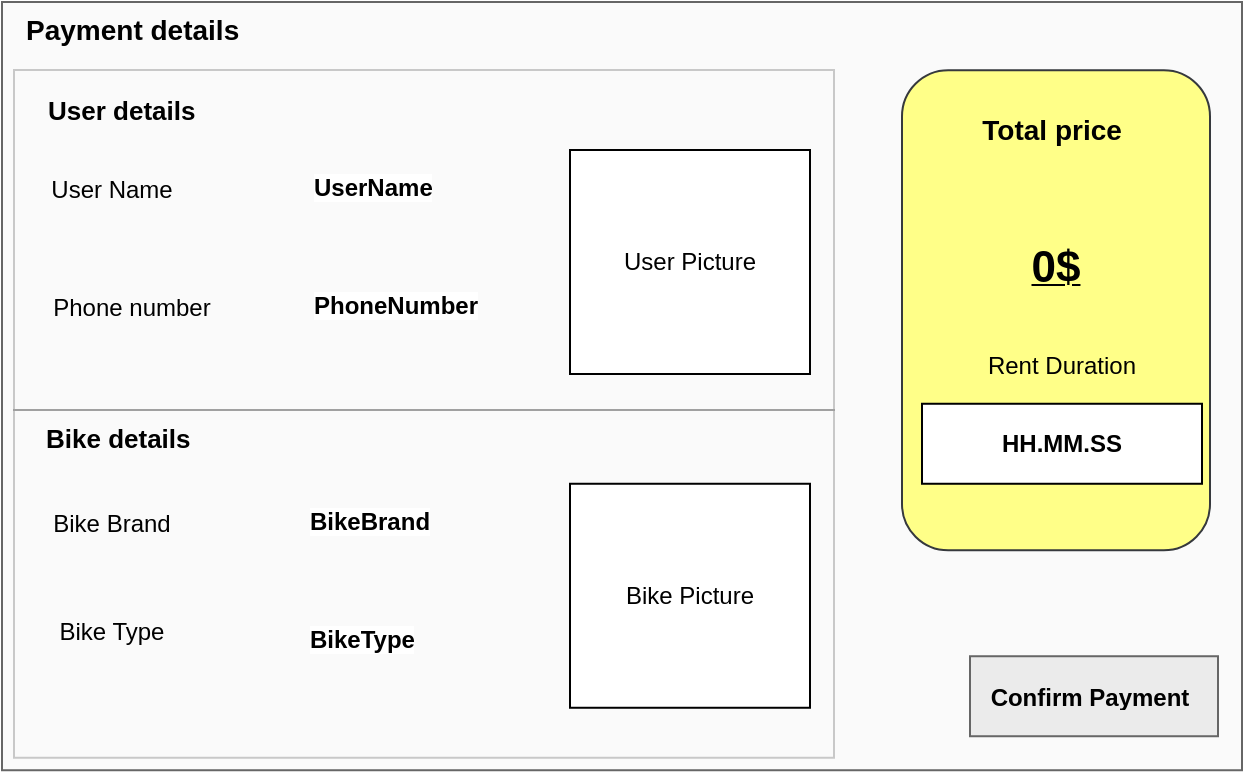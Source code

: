 <mxfile version="14.1.8" type="device"><diagram id="Gv1o1zdJOB7nroL8yR3D" name="Page-1"><mxGraphModel dx="1316" dy="550" grid="1" gridSize="10" guides="1" tooltips="1" connect="1" arrows="1" fold="1" page="1" pageScale="1" pageWidth="827" pageHeight="1169" math="0" shadow="0"><root><mxCell id="0"/><mxCell id="1" parent="0"/><mxCell id="jDpUGqkt-yowUjJ5Hfgh-24" value="" style="group" vertex="1" connectable="0" parent="1"><mxGeometry x="20" y="110" width="620" height="384.12" as="geometry"/></mxCell><mxCell id="jDpUGqkt-yowUjJ5Hfgh-1" value="" style="rounded=0;whiteSpace=wrap;html=1;strokeColor=#666666;fontColor=#333333;fillColor=#FAFAFA;" vertex="1" parent="jDpUGqkt-yowUjJ5Hfgh-24"><mxGeometry width="620" height="384.12" as="geometry"/></mxCell><mxCell id="jDpUGqkt-yowUjJ5Hfgh-2" value="" style="rounded=0;whiteSpace=wrap;html=1;strokeWidth=1;movable=1;resizable=1;rotatable=1;deletable=1;editable=1;connectable=1;fillColor=none;opacity=20;" vertex="1" parent="jDpUGqkt-yowUjJ5Hfgh-24"><mxGeometry x="6" y="34" width="410" height="170" as="geometry"/></mxCell><mxCell id="jDpUGqkt-yowUjJ5Hfgh-3" value="&lt;b style=&quot;font-size: 14px;&quot;&gt;&lt;font style=&quot;font-size: 14px;&quot;&gt;Payment details&lt;/font&gt;&lt;/b&gt;" style="text;html=1;strokeColor=none;fillColor=none;align=left;verticalAlign=middle;whiteSpace=wrap;rounded=0;fontSize=14;" vertex="1" parent="jDpUGqkt-yowUjJ5Hfgh-24"><mxGeometry x="10" y="4" width="120" height="20" as="geometry"/></mxCell><mxCell id="jDpUGqkt-yowUjJ5Hfgh-4" value="" style="rounded=0;whiteSpace=wrap;html=1;strokeColor=#666666;fontColor=#333333;fillColor=#EBEBEB;" vertex="1" parent="jDpUGqkt-yowUjJ5Hfgh-24"><mxGeometry x="484" y="327.12" width="124" height="40" as="geometry"/></mxCell><mxCell id="jDpUGqkt-yowUjJ5Hfgh-5" value="&lt;h1&gt;&lt;font style=&quot;font-size: 12px&quot;&gt;Confirm Payment&lt;/font&gt;&lt;/h1&gt;" style="text;html=1;strokeColor=none;fillColor=none;spacing=5;spacingTop=-20;whiteSpace=wrap;overflow=hidden;rounded=0;align=center;" vertex="1" parent="jDpUGqkt-yowUjJ5Hfgh-24"><mxGeometry x="484" y="324.12" width="120" height="30" as="geometry"/></mxCell><mxCell id="jDpUGqkt-yowUjJ5Hfgh-6" value="Bike Brand" style="text;html=1;strokeColor=none;fillColor=none;align=center;verticalAlign=middle;whiteSpace=wrap;rounded=0;" vertex="1" parent="jDpUGqkt-yowUjJ5Hfgh-24"><mxGeometry x="10" y="250.88" width="90" height="20" as="geometry"/></mxCell><mxCell id="jDpUGqkt-yowUjJ5Hfgh-7" value="Bike Type" style="text;html=1;strokeColor=none;fillColor=none;align=center;verticalAlign=middle;whiteSpace=wrap;rounded=0;" vertex="1" parent="jDpUGqkt-yowUjJ5Hfgh-24"><mxGeometry x="10" y="304.88" width="90" height="20" as="geometry"/></mxCell><mxCell id="jDpUGqkt-yowUjJ5Hfgh-8" value="&lt;b style=&quot;font-size: 13px;&quot;&gt;&lt;font style=&quot;font-size: 13px;&quot;&gt;Bike details&lt;/font&gt;&lt;/b&gt;" style="text;html=1;strokeColor=none;fillColor=none;align=left;verticalAlign=middle;whiteSpace=wrap;rounded=0;fontSize=13;" vertex="1" parent="jDpUGqkt-yowUjJ5Hfgh-24"><mxGeometry x="20" y="208.0" width="90" height="20" as="geometry"/></mxCell><mxCell id="jDpUGqkt-yowUjJ5Hfgh-9" value="Bike Picture" style="rounded=0;whiteSpace=wrap;html=1;" vertex="1" parent="jDpUGqkt-yowUjJ5Hfgh-24"><mxGeometry x="284" y="240.88" width="120" height="112" as="geometry"/></mxCell><mxCell id="jDpUGqkt-yowUjJ5Hfgh-10" value="&lt;b style=&quot;color: rgb(0, 0, 0); font-family: helvetica; font-size: 12px; font-style: normal; letter-spacing: normal; text-align: center; text-indent: 0px; text-transform: none; word-spacing: 0px;&quot;&gt;BikeBrand&lt;/b&gt;" style="text;whiteSpace=wrap;html=1;labelBackgroundColor=#FFFFFF;" vertex="1" parent="jDpUGqkt-yowUjJ5Hfgh-24"><mxGeometry x="152" y="245.88" width="80" height="30" as="geometry"/></mxCell><mxCell id="jDpUGqkt-yowUjJ5Hfgh-11" value="&lt;b style=&quot;color: rgb(0 , 0 , 0) ; font-family: &amp;#34;helvetica&amp;#34; ; font-size: 12px ; font-style: normal ; letter-spacing: normal ; text-align: center ; text-indent: 0px ; text-transform: none ; word-spacing: 0px&quot;&gt;BikeType&lt;/b&gt;" style="text;whiteSpace=wrap;html=1;labelBackgroundColor=#FFFFFF;" vertex="1" parent="jDpUGqkt-yowUjJ5Hfgh-24"><mxGeometry x="152" y="304.88" width="80" height="30" as="geometry"/></mxCell><mxCell id="jDpUGqkt-yowUjJ5Hfgh-12" value="User Name" style="text;html=1;strokeColor=none;fillColor=none;align=center;verticalAlign=middle;whiteSpace=wrap;rounded=0;" vertex="1" parent="jDpUGqkt-yowUjJ5Hfgh-24"><mxGeometry x="10" y="84.0" width="90" height="20" as="geometry"/></mxCell><mxCell id="jDpUGqkt-yowUjJ5Hfgh-13" value="Phone number" style="text;html=1;strokeColor=none;fillColor=none;align=center;verticalAlign=middle;whiteSpace=wrap;rounded=0;" vertex="1" parent="jDpUGqkt-yowUjJ5Hfgh-24"><mxGeometry x="20" y="143.0" width="90" height="20" as="geometry"/></mxCell><mxCell id="jDpUGqkt-yowUjJ5Hfgh-14" value="&lt;b&gt;&lt;font style=&quot;font-size: 13px&quot;&gt;User details&lt;/font&gt;&lt;/b&gt;" style="text;html=1;strokeColor=none;fillColor=none;align=left;verticalAlign=middle;whiteSpace=wrap;rounded=0;" vertex="1" parent="jDpUGqkt-yowUjJ5Hfgh-24"><mxGeometry x="21" y="44.12" width="90" height="20" as="geometry"/></mxCell><mxCell id="jDpUGqkt-yowUjJ5Hfgh-15" value="User Picture" style="rounded=0;whiteSpace=wrap;html=1;" vertex="1" parent="jDpUGqkt-yowUjJ5Hfgh-24"><mxGeometry x="284" y="74.0" width="120" height="112" as="geometry"/></mxCell><mxCell id="jDpUGqkt-yowUjJ5Hfgh-16" value="&lt;b style=&quot;color: rgb(0 , 0 , 0) ; font-family: &amp;#34;helvetica&amp;#34; ; font-size: 12px ; font-style: normal ; letter-spacing: normal ; text-align: center ; text-indent: 0px ; text-transform: none ; word-spacing: 0px&quot;&gt;UserName&lt;/b&gt;" style="text;whiteSpace=wrap;html=1;labelBackgroundColor=#FFFFFF;" vertex="1" parent="jDpUGqkt-yowUjJ5Hfgh-24"><mxGeometry x="154" y="79.0" width="80" height="30" as="geometry"/></mxCell><mxCell id="jDpUGqkt-yowUjJ5Hfgh-17" value="&lt;div style=&quot;text-align: center&quot;&gt;&lt;font face=&quot;helvetica&quot;&gt;&lt;b&gt;PhoneNumber&lt;/b&gt;&lt;/font&gt;&lt;/div&gt;" style="text;whiteSpace=wrap;html=1;labelBackgroundColor=#FFFFFF;" vertex="1" parent="jDpUGqkt-yowUjJ5Hfgh-24"><mxGeometry x="154" y="138.0" width="80" height="30" as="geometry"/></mxCell><mxCell id="jDpUGqkt-yowUjJ5Hfgh-18" value="" style="rounded=1;whiteSpace=wrap;html=1;fillColor=#ffff88;strokeColor=#36393d;" vertex="1" parent="jDpUGqkt-yowUjJ5Hfgh-24"><mxGeometry x="450" y="34.12" width="154" height="240" as="geometry"/></mxCell><mxCell id="jDpUGqkt-yowUjJ5Hfgh-19" value="&lt;font style=&quot;font-size: 14px;&quot;&gt;&lt;b style=&quot;font-size: 14px;&quot;&gt;Total price&amp;nbsp;&lt;/b&gt;&lt;/font&gt;" style="text;html=1;strokeColor=none;fillColor=none;align=center;verticalAlign=middle;whiteSpace=wrap;rounded=0;fontSize=14;" vertex="1" parent="jDpUGqkt-yowUjJ5Hfgh-24"><mxGeometry x="467" y="54.0" width="120" height="20" as="geometry"/></mxCell><mxCell id="jDpUGqkt-yowUjJ5Hfgh-20" value="&lt;b style=&quot;color: rgb(0 , 0 , 0) ; font-family: &amp;#34;helvetica&amp;#34; ; font-style: normal ; letter-spacing: normal ; text-indent: 0px ; text-transform: none ; word-spacing: 0px&quot;&gt;&lt;u&gt;&lt;font style=&quot;font-size: 22px&quot;&gt;0$&lt;/font&gt;&lt;/u&gt;&lt;/b&gt;" style="text;whiteSpace=wrap;html=1;align=center;" vertex="1" parent="jDpUGqkt-yowUjJ5Hfgh-24"><mxGeometry x="477" y="113.0" width="100" height="30" as="geometry"/></mxCell><mxCell id="jDpUGqkt-yowUjJ5Hfgh-21" value="" style="rounded=0;whiteSpace=wrap;html=1;strokeWidth=1;movable=1;resizable=1;rotatable=1;deletable=1;editable=1;connectable=1;fillColor=none;perimeterSpacing=4;opacity=20;" vertex="1" parent="jDpUGqkt-yowUjJ5Hfgh-24"><mxGeometry x="6" y="204.0" width="410" height="173.88" as="geometry"/></mxCell><mxCell id="jDpUGqkt-yowUjJ5Hfgh-22" value="Rent Duration" style="text;html=1;strokeColor=none;fillColor=none;align=center;verticalAlign=middle;whiteSpace=wrap;rounded=0;" vertex="1" parent="jDpUGqkt-yowUjJ5Hfgh-24"><mxGeometry x="485" y="171.88" width="90" height="20" as="geometry"/></mxCell><mxCell id="jDpUGqkt-yowUjJ5Hfgh-23" value="&lt;b&gt;HH.MM.SS&lt;/b&gt;" style="rounded=0;whiteSpace=wrap;html=1;" vertex="1" parent="jDpUGqkt-yowUjJ5Hfgh-24"><mxGeometry x="460" y="200.88" width="140" height="40" as="geometry"/></mxCell></root></mxGraphModel></diagram></mxfile>